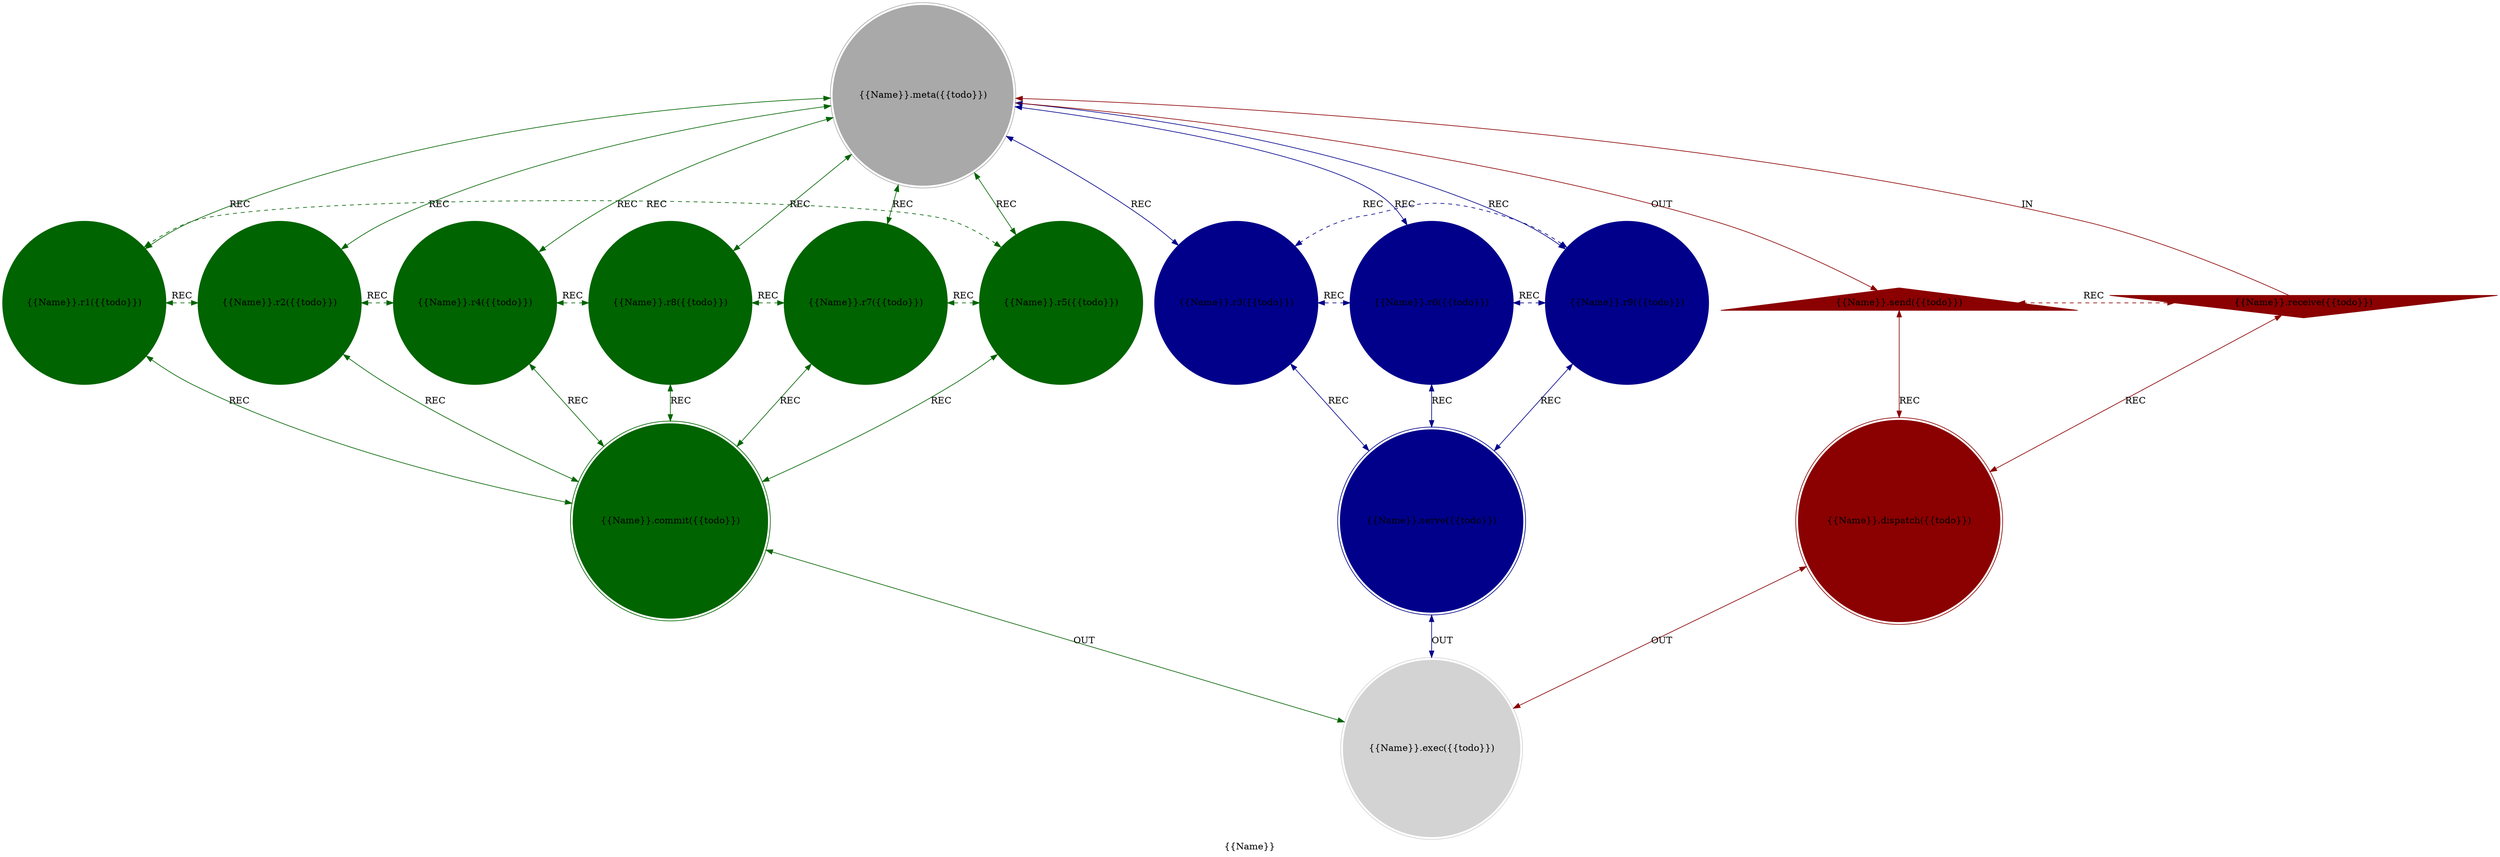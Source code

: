 strict digraph Sparklet {
    style = filled;
    color = lightgray;
    node [shape = circle; style = filled; color = lightgreen;];
    edge [color = darkgray;];
    label = "{{Name}}";
    comment = "{{todo}}";
    
    spark_0_t [label = "{{Name}}.meta({{todo}})";comment = "Abstract: {{todo}}";shape = doublecircle;color = darkgray;];
    spark_1_t [label = "{{Name}}.r1({{todo}})";comment = "Initiation: {{todo}}";color = darkgreen;];
    spark_2_t [label = "{{Name}}.r2({{todo}})";comment = "Response: {{todo}}";color = darkgreen;];
    spark_4_t [label = "{{Name}}.r4({{todo}})";comment = "Integration: {{todo}}";color = darkgreen;];
    spark_8_t [label = "{{Name}}.r8({{todo}})";comment = "Reflection: {{todo}}";color = darkgreen;];
    spark_7_t [label = "{{Name}}.r7({{todo}})";comment = "Consolidation: {{todo}}";color = darkgreen;];
    spark_5_t [label = "{{Name}}.r5({{todo}})";comment = "Propagation: {{todo}}";color = darkgreen;];
    spark_3_t [label = "{{Name}}.r3({{todo}})";comment = "Thesis: {{todo}}";color = darkblue;];
    spark_6_t [label = "{{Name}}.r6({{todo}})";comment = "Antithesis: {{todo}}";color = darkblue;];
    spark_9_t [label = "{{Name}}.r9({{todo}})";comment = "Synthesis: {{todo}}";color = darkblue;];
    spark_a_t [label = "{{Name}}.receive({{todo}})";comment = "Potential: {{todo}}";shape = invtriangle;color = darkred;];
    spark_b_t [label = "{{Name}}.send({{todo}})";comment = "Manifest: {{todo}}";shape = triangle;color = darkred;];
    spark_c_t [label = "{{Name}}.dispatch({{todo}})";comment = "Why-Who: {{todo}}";shape = doublecircle;color = darkred;];
    spark_d_t [label = "{{Name}}.commit({{todo}})";comment = "What-How: {{todo}}";shape = doublecircle;color = darkgreen;];
    spark_e_t [label = "{{Name}}.serve({{todo}})";comment = "When-Where: {{todo}}";shape = doublecircle;color = darkblue;];
    spark_f_t [label = "{{Name}}.exec({{todo}})";comment = "Which-Closure: {{todo}}";shape = doublecircle;color = lightgray;];
    
    spark_a_t -> spark_0_t [label = "IN"; comment = "{{todo}}"; color = darkred; constraint = false;];
    spark_0_t -> spark_b_t [label = "OUT"; comment = "{{todo}}"; color = darkred;];
    spark_0_t -> spark_3_t [label = "REC"; comment = "{{todo}}"; color = darkblue; dir = both;];
    spark_0_t -> spark_6_t [label = "REC"; comment = "{{todo}}"; color = darkblue; dir = both;];
    spark_0_t -> spark_9_t [label = "REC"; comment = "{{todo}}"; color = darkblue; dir = both;];
    spark_0_t -> spark_1_t [label = "REC"; comment = "{{todo}}"; color = darkgreen; dir = both;];
    spark_0_t -> spark_2_t [label = "REC"; comment = "{{todo}}"; color = darkgreen; dir = both;];
    spark_0_t -> spark_4_t [label = "REC"; comment = "{{todo}}"; color = darkgreen; dir = both;];
    spark_0_t -> spark_8_t [label = "REC"; comment = "{{todo}}"; color = darkgreen; dir = both;];
    spark_0_t -> spark_7_t [label = "REC"; comment = "{{todo}}"; color = darkgreen; dir = both;];
    spark_0_t -> spark_5_t [label = "REC"; comment = "{{todo}}"; color = darkgreen; dir = both;];
    
    spark_a_t -> spark_c_t [label = "REC"; comment = "{{todo}}"; color = darkred; dir = both;];
    spark_b_t -> spark_c_t [label = "REC"; comment = "{{todo}}"; color = darkred; dir = both;];
    spark_1_t -> spark_d_t [label = "REC"; comment = "{{todo}}"; color = darkgreen; dir = both;];
    spark_2_t -> spark_d_t [label = "REC"; comment = "{{todo}}"; color = darkgreen; dir = both;];
    spark_4_t -> spark_d_t [label = "REC"; comment = "{{todo}}"; color = darkgreen; dir = both;];
    spark_8_t -> spark_d_t [label = "REC"; comment = "{{todo}}"; color = darkgreen; dir = both;];
    spark_7_t -> spark_d_t [label = "REC"; comment = "{{todo}}"; color = darkgreen; dir = both;];
    spark_5_t -> spark_d_t [label = "REC"; comment = "{{todo}}"; color = darkgreen; dir = both;];
    spark_3_t -> spark_e_t [label = "REC"; comment = "{{todo}}"; color = darkblue; dir = both;];
    spark_6_t -> spark_e_t [label = "REC"; comment = "{{todo}}"; color = darkblue; dir = both;];
    spark_9_t -> spark_e_t [label = "REC"; comment = "{{todo}}"; color = darkblue; dir = both;];
    
    spark_1_t -> spark_2_t [label = "REC"; comment = "{{todo}}"; color = darkgreen; dir = both; style = dashed; constraint = false;];
    spark_2_t -> spark_4_t [label = "REC"; comment = "{{todo}}"; color = darkgreen; dir = both; style = dashed; constraint = false;];
    spark_4_t -> spark_8_t [label = "REC"; comment = "{{todo}}"; color = darkgreen; dir = both; style = dashed; constraint = false;];
    spark_8_t -> spark_7_t [label = "REC"; comment = "{{todo}}"; color = darkgreen; dir = both; style = dashed; constraint = false;];
    spark_7_t -> spark_5_t [label = "REC"; comment = "{{todo}}"; color = darkgreen; dir = both; style = dashed; constraint = false;];
    spark_5_t -> spark_1_t [label = "REC"; comment = "{{todo}}"; color = darkgreen; dir = both; style = dashed; constraint = false;];
    spark_3_t -> spark_6_t [label = "REC"; comment = "{{todo}}"; color = darkblue; dir = both; style = dashed; constraint = false;];
    spark_6_t -> spark_9_t [label = "REC"; comment = "{{todo}}"; color = darkblue; dir = both; style = dashed; constraint = false;];
    spark_9_t -> spark_3_t [label = "REC"; comment = "{{todo}}"; color = darkblue; dir = both; style = dashed; constraint = false;];
    spark_a_t -> spark_b_t [label = "REC"; comment = "{{todo}}"; color = darkred; dir = both; style = dashed; constraint = false;];
    
    spark_c_t -> spark_f_t [label = "OUT"; comment = "{{todo}}"; color = darkred; dir = both;];
    spark_d_t -> spark_f_t [label = "OUT"; comment = "{{todo}}"; color = darkgreen; dir = both;];
    spark_e_t -> spark_f_t [label = "OUT"; comment = "{{todo}}"; color = darkblue; dir = both;];
}